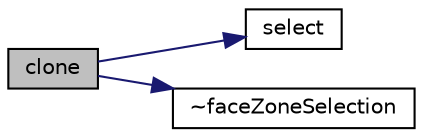 digraph "clone"
{
  bgcolor="transparent";
  edge [fontname="Helvetica",fontsize="10",labelfontname="Helvetica",labelfontsize="10"];
  node [fontname="Helvetica",fontsize="10",shape=record];
  rankdir="LR";
  Node1 [label="clone",height=0.2,width=0.4,color="black", fillcolor="grey75", style="filled", fontcolor="black"];
  Node1 -> Node2 [color="midnightblue",fontsize="10",style="solid",fontname="Helvetica"];
  Node2 [label="select",height=0.2,width=0.4,color="black",URL="$a00754.html#ad62952eae380a8c7d1afd69dbc32066d",tooltip="Apply this selector. "];
  Node1 -> Node3 [color="midnightblue",fontsize="10",style="solid",fontname="Helvetica"];
  Node3 [label="~faceZoneSelection",height=0.2,width=0.4,color="black",URL="$a00754.html#a58ca8270ae91bb3851224fe8a8a2c782",tooltip="Destructor. "];
}
